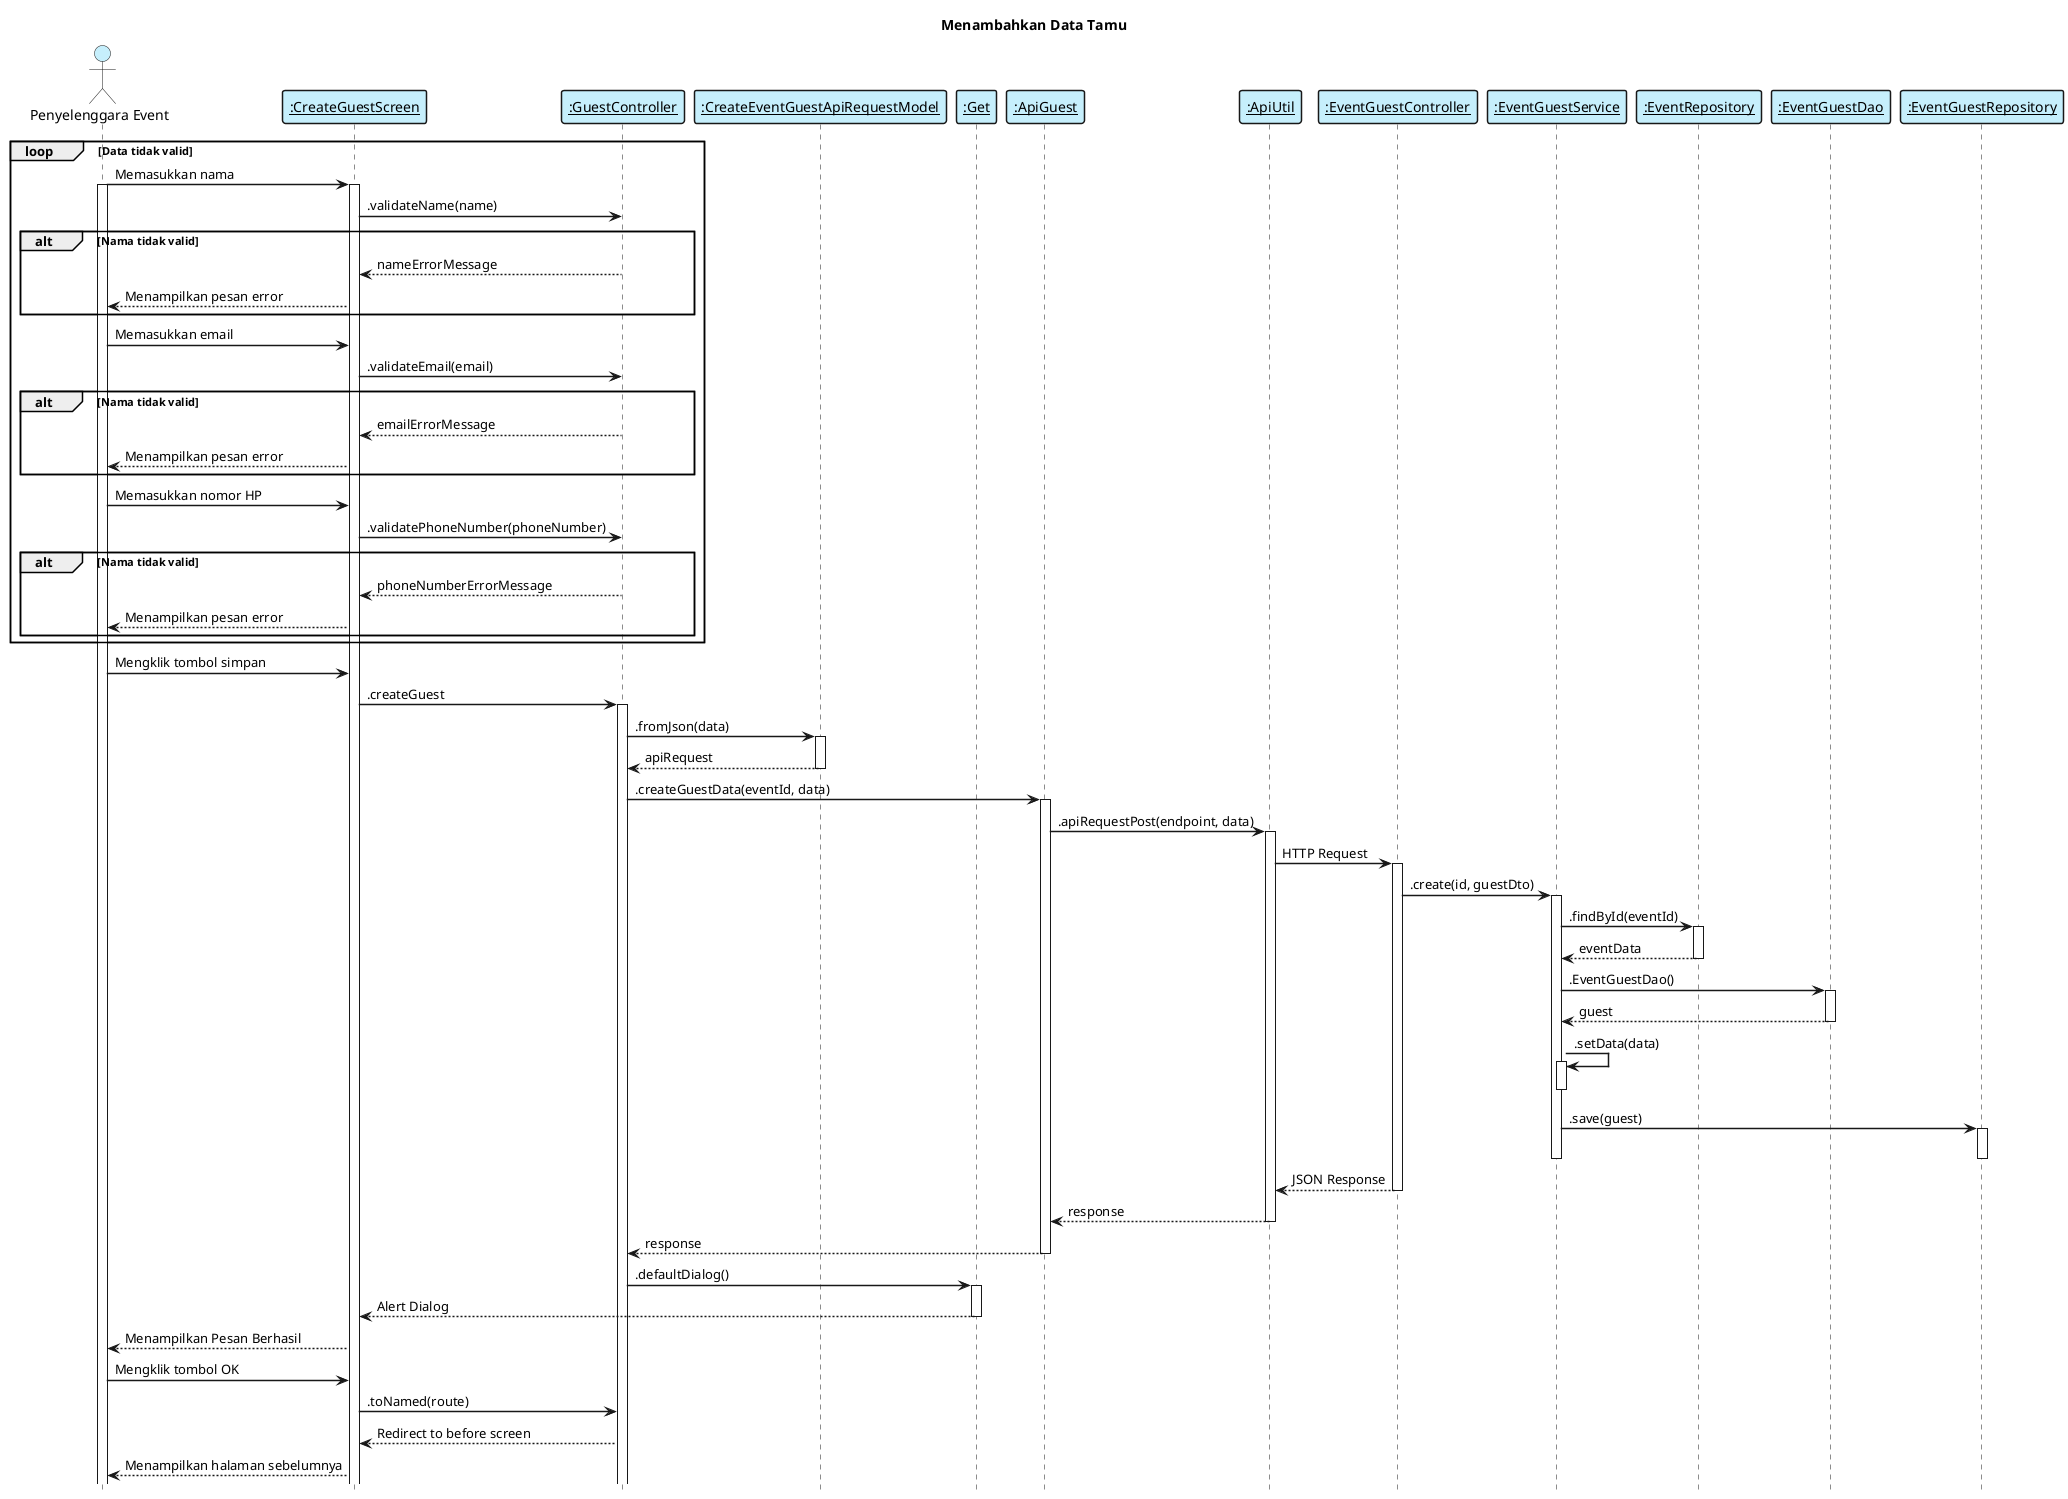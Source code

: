 @startuml menambah data tamu

    title "Menambahkan Data Tamu"
    hide footbox
    skinparam shadowing false
    skinparam sequence {    
        ArrowThickness 1.5
        ActorFontName Century Gothic
        ActorBackgroundColor  #C6EFFC
        ArrowFontName Century Gothic
        ParticipantBorderThickness 1.5
        ParticipantBackgroundColor #C6EFFC
    }

    actor "Penyelenggara Event" as eo
    participant "__:CreateGuestScreen__" as viewGuest
    participant "__:GuestController__" as controllerGuest
    participant "__:CreateEventGuestApiRequestModel__" as modelRequest
    participant "__:Get__" as libGet
    participant "__:ApiGuest__" as apiGuest
    participant "__:ApiUtil__" as apiUtil
    participant "__:EventGuestController__" as controllerGuestBackend
    participant "__:EventGuestService__" as serviceGuest
    participant "__:EventRepository__" as repositoryEvent
    participant "__:EventGuestDao__" as modelEventGuest
    participant "__:EventGuestRepository__" as repositoryGuest

    loop Data tidak valid
        eo -> viewGuest: Memasukkan nama
        activate eo
        activate viewGuest
        viewGuest -> controllerGuest: .validateName(name)
        alt Nama tidak valid
            controllerGuest --> viewGuest: nameErrorMessage 
            viewGuest --> eo: Menampilkan pesan error
        end

        eo -> viewGuest: Memasukkan email
        viewGuest -> controllerGuest: .validateEmail(email)
        alt Nama tidak valid
            controllerGuest --> viewGuest: emailErrorMessage 
            viewGuest --> eo: Menampilkan pesan error
        end

        eo -> viewGuest: Memasukkan nomor HP
        viewGuest -> controllerGuest: .validatePhoneNumber(phoneNumber)
        alt Nama tidak valid
            controllerGuest --> viewGuest: phoneNumberErrorMessage 
            viewGuest --> eo: Menampilkan pesan error
        end
    end

    eo -> viewGuest: Mengklik tombol simpan

    viewGuest -> controllerGuest: .createGuest
    activate controllerGuest

    controllerGuest -> modelRequest: .fromJson(data)
    activate modelRequest 
    modelRequest --> controllerGuest: apiRequest
    deactivate

    controllerGuest -> apiGuest: .createGuestData(eventId, data)
    activate apiGuest

    apiGuest -> apiUtil: .apiRequestPost(endpoint, data)
    activate apiUtil

    apiUtil -> controllerGuestBackend: HTTP Request
    activate controllerGuestBackend

    controllerGuestBackend -> serviceGuest: .create(id, guestDto)
    activate serviceGuest

    serviceGuest -> repositoryEvent: .findById(eventId)
    activate repositoryEvent
    repositoryEvent --> serviceGuest: eventData
    deactivate 

    serviceGuest -> modelEventGuest: .EventGuestDao()
    activate modelEventGuest
    modelEventGuest --> serviceGuest: guest
    deactivate 

    serviceGuest -> serviceGuest: .setData(data)
    activate serviceGuest
    deactivate serviceGuest 

    serviceGuest -> repositoryGuest: .save(guest)
    activate repositoryGuest
    deactivate repositoryGuest
    deactivate serviceGuest 

    controllerGuestBackend --> apiUtil: JSON Response
    deactivate controllerGuestBackend

    apiUtil --> apiGuest: response
    deactivate apiUtil

    apiGuest --> controllerGuest: response
    deactivate apiGuest

    controllerGuest -> libGet: .defaultDialog()
    activate libGet
    libGet --> viewGuest: Alert Dialog
    deactivate libGet
    viewGuest --> eo: Menampilkan Pesan Berhasil
    eo -> viewGuest: Mengklik tombol OK

    viewGuest -> controllerGuest: .toNamed(route)
    controllerGuest --> viewGuest: Redirect to before screen
    viewGuest --> eo: Menampilkan halaman sebelumnya

@enduml